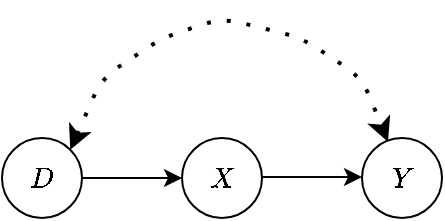 <mxfile version="13.9.9" type="device"><diagram id="_fcg5jHkqgNhvzjBtxca" name="Page-1"><mxGraphModel dx="852" dy="486" grid="1" gridSize="10" guides="1" tooltips="1" connect="1" arrows="1" fold="1" page="1" pageScale="1" pageWidth="1169" pageHeight="826" math="1" shadow="0"><root><mxCell id="0"/><mxCell id="1" parent="0"/><mxCell id="WeB5rEbBu8v2_thb9grN-1" value="$$D$$" style="ellipse;whiteSpace=wrap;html=1;aspect=fixed;" vertex="1" parent="1"><mxGeometry x="40" y="80" width="40" height="40" as="geometry"/></mxCell><mxCell id="WeB5rEbBu8v2_thb9grN-2" value="$$X$$" style="ellipse;whiteSpace=wrap;html=1;aspect=fixed;" vertex="1" parent="1"><mxGeometry x="130" y="80" width="40" height="40" as="geometry"/></mxCell><mxCell id="WeB5rEbBu8v2_thb9grN-3" value="" style="endArrow=classic;html=1;exitX=1;exitY=0.5;exitDx=0;exitDy=0;entryX=0;entryY=0.5;entryDx=0;entryDy=0;" edge="1" parent="1" source="WeB5rEbBu8v2_thb9grN-1" target="WeB5rEbBu8v2_thb9grN-2"><mxGeometry width="50" height="50" relative="1" as="geometry"><mxPoint x="380" y="200" as="sourcePoint"/><mxPoint x="430" y="150" as="targetPoint"/></mxGeometry></mxCell><mxCell id="WeB5rEbBu8v2_thb9grN-4" value="$$Y$$" style="ellipse;whiteSpace=wrap;html=1;aspect=fixed;" vertex="1" parent="1"><mxGeometry x="220" y="80" width="40" height="40" as="geometry"/></mxCell><mxCell id="WeB5rEbBu8v2_thb9grN-6" value="" style="endArrow=classic;html=1;exitX=1;exitY=0.5;exitDx=0;exitDy=0;entryX=0;entryY=0.5;entryDx=0;entryDy=0;" edge="1" parent="1"><mxGeometry width="50" height="50" relative="1" as="geometry"><mxPoint x="170" y="99.5" as="sourcePoint"/><mxPoint x="220" y="99.5" as="targetPoint"/></mxGeometry></mxCell><mxCell id="WeB5rEbBu8v2_thb9grN-7" value="" style="endArrow=classic;dashed=1;html=1;strokeWidth=2;exitX=1;exitY=0;exitDx=0;exitDy=0;entryX=0.325;entryY=0.05;entryDx=0;entryDy=0;entryPerimeter=0;dashPattern=1 4;startArrow=classic;startFill=1;endFill=1;" edge="1" parent="1" source="WeB5rEbBu8v2_thb9grN-1" target="WeB5rEbBu8v2_thb9grN-4"><mxGeometry width="50" height="50" relative="1" as="geometry"><mxPoint x="140" y="140" as="sourcePoint"/><mxPoint x="190" y="90" as="targetPoint"/><Array as="points"><mxPoint x="90" y="50"/><mxPoint x="120" y="30"/><mxPoint x="150" y="20"/><mxPoint x="190" y="30"/><mxPoint x="220" y="50"/></Array></mxGeometry></mxCell></root></mxGraphModel></diagram></mxfile>